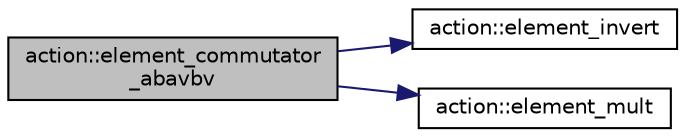 digraph "action::element_commutator_abavbv"
{
  edge [fontname="Helvetica",fontsize="10",labelfontname="Helvetica",labelfontsize="10"];
  node [fontname="Helvetica",fontsize="10",shape=record];
  rankdir="LR";
  Node3230 [label="action::element_commutator\l_abavbv",height=0.2,width=0.4,color="black", fillcolor="grey75", style="filled", fontcolor="black"];
  Node3230 -> Node3231 [color="midnightblue",fontsize="10",style="solid",fontname="Helvetica"];
  Node3231 [label="action::element_invert",height=0.2,width=0.4,color="black", fillcolor="white", style="filled",URL="$d2/d86/classaction.html#aa4bd01e338497714586636751fcef436"];
  Node3230 -> Node3232 [color="midnightblue",fontsize="10",style="solid",fontname="Helvetica"];
  Node3232 [label="action::element_mult",height=0.2,width=0.4,color="black", fillcolor="white", style="filled",URL="$d2/d86/classaction.html#ae9e36b2cae1f0f7bd7144097fa9a34b3"];
}
